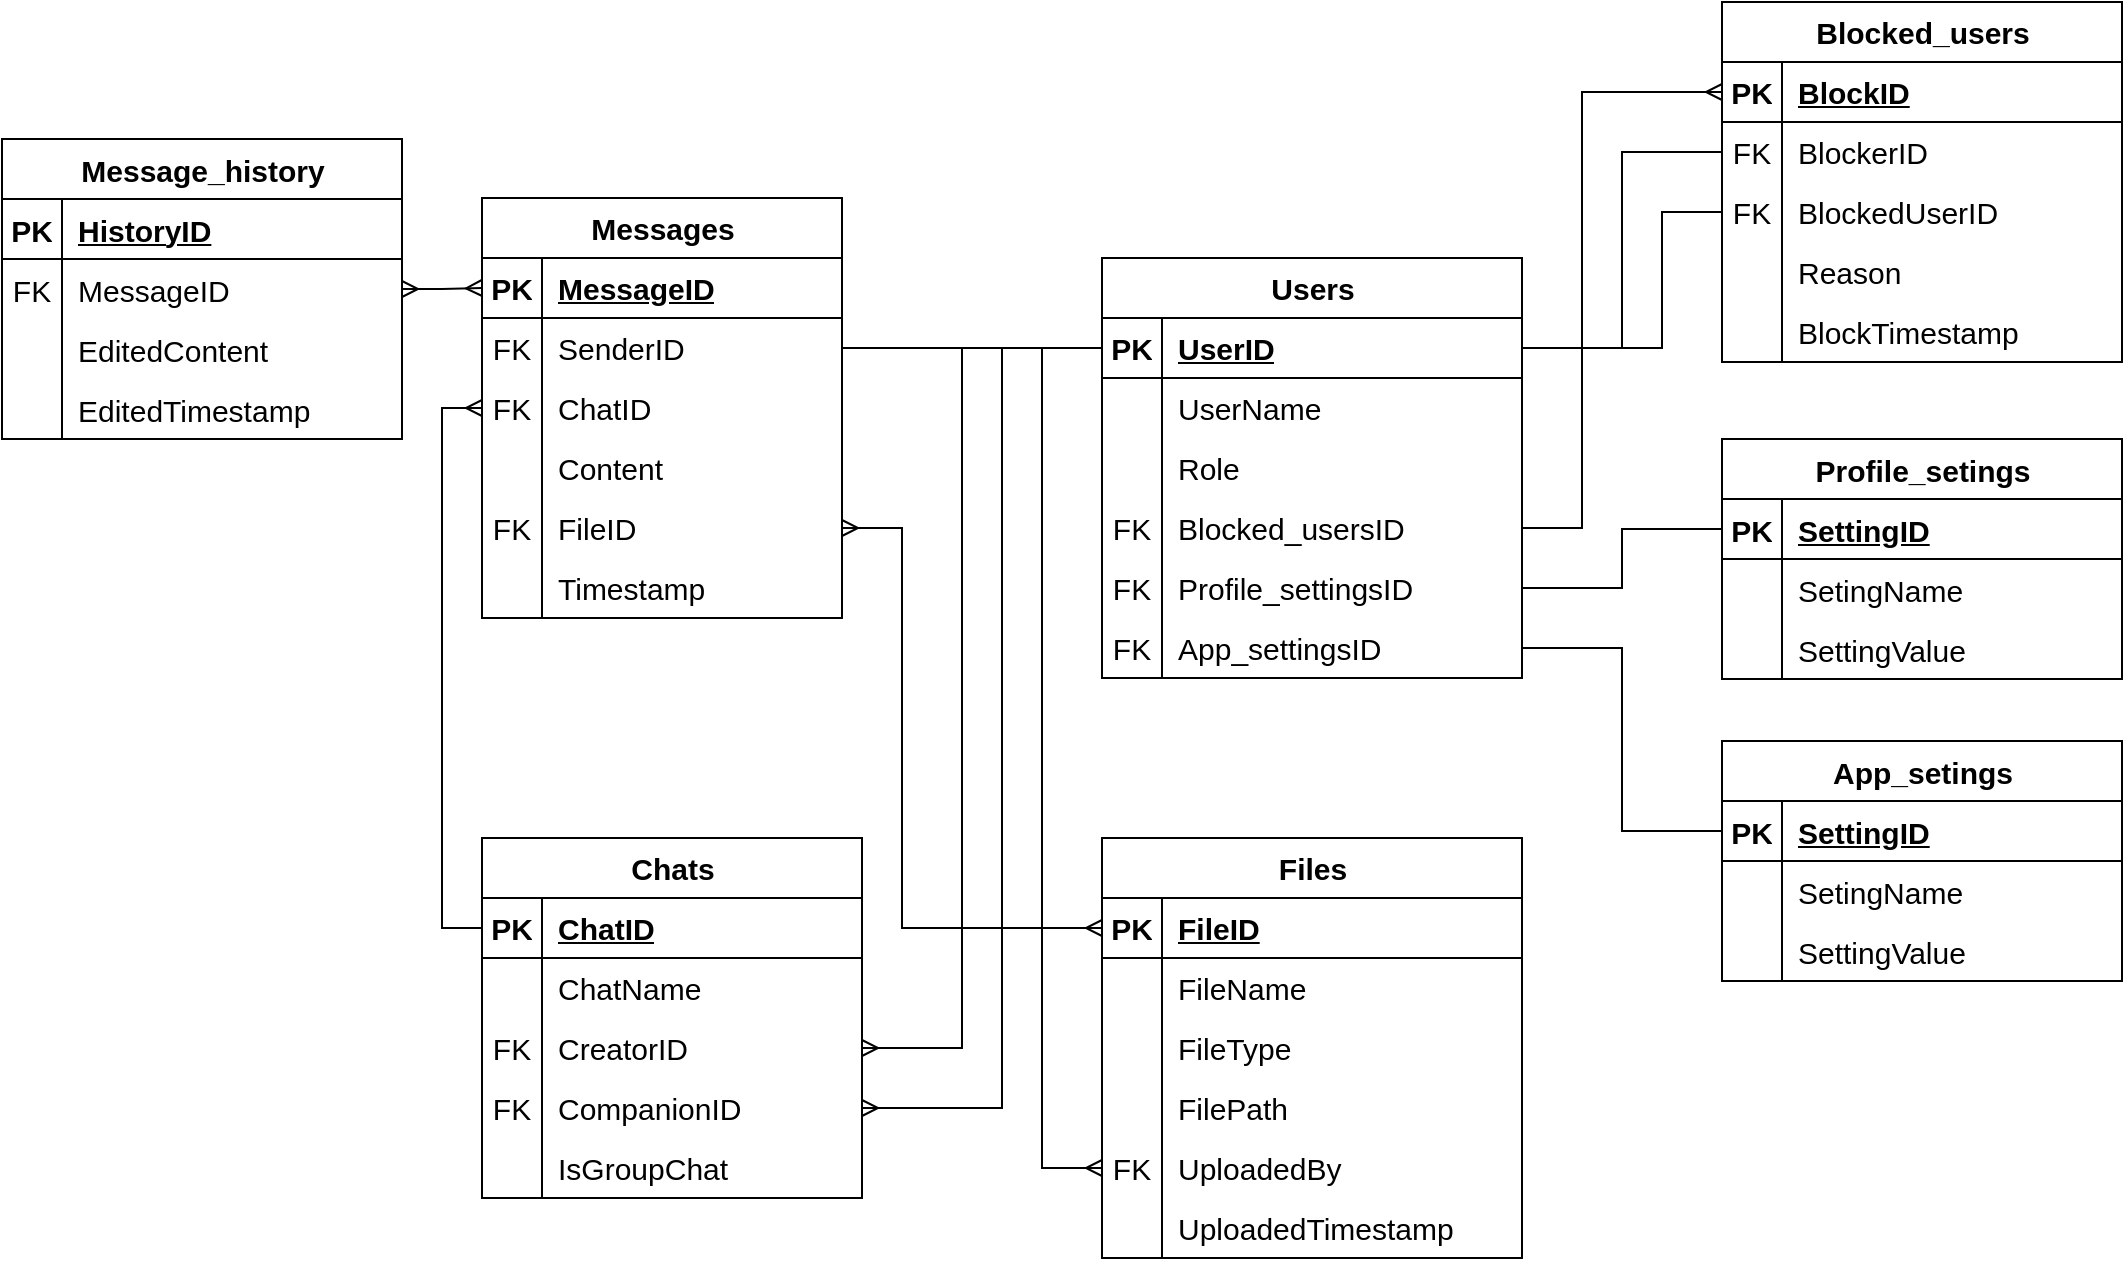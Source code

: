 <mxfile version="27.0.2">
  <diagram name="Страница — 1" id="0gtXbMAsNNq_AVAGxlWv">
    <mxGraphModel dx="599" dy="3187" grid="1" gridSize="10" guides="1" tooltips="1" connect="1" arrows="1" fold="1" page="1" pageScale="1" pageWidth="827" pageHeight="1169" math="0" shadow="0">
      <root>
        <mxCell id="0" />
        <mxCell id="1" parent="0" />
        <mxCell id="AI70Qq-kpLa3ARhUp2P1-2" value="Users" style="shape=table;startSize=30;container=1;collapsible=1;childLayout=tableLayout;fixedRows=1;rowLines=0;fontStyle=1;align=center;resizeLast=1;html=1;fontSize=15;" parent="1" vertex="1">
          <mxGeometry x="2170" y="-1530" width="210" height="210" as="geometry" />
        </mxCell>
        <mxCell id="AI70Qq-kpLa3ARhUp2P1-3" value="" style="shape=tableRow;horizontal=0;startSize=0;swimlaneHead=0;swimlaneBody=0;fillColor=none;collapsible=0;dropTarget=0;points=[[0,0.5],[1,0.5]];portConstraint=eastwest;top=0;left=0;right=0;bottom=1;fontSize=15;" parent="AI70Qq-kpLa3ARhUp2P1-2" vertex="1">
          <mxGeometry y="30" width="210" height="30" as="geometry" />
        </mxCell>
        <mxCell id="AI70Qq-kpLa3ARhUp2P1-4" value="PK" style="shape=partialRectangle;connectable=0;fillColor=none;top=0;left=0;bottom=0;right=0;fontStyle=1;overflow=hidden;whiteSpace=wrap;html=1;fontSize=15;" parent="AI70Qq-kpLa3ARhUp2P1-3" vertex="1">
          <mxGeometry width="30" height="30" as="geometry">
            <mxRectangle width="30" height="30" as="alternateBounds" />
          </mxGeometry>
        </mxCell>
        <mxCell id="AI70Qq-kpLa3ARhUp2P1-5" value="UserID" style="shape=partialRectangle;connectable=0;fillColor=none;top=0;left=0;bottom=0;right=0;align=left;spacingLeft=6;fontStyle=5;overflow=hidden;whiteSpace=wrap;html=1;fontSize=15;" parent="AI70Qq-kpLa3ARhUp2P1-3" vertex="1">
          <mxGeometry x="30" width="180" height="30" as="geometry">
            <mxRectangle width="180" height="30" as="alternateBounds" />
          </mxGeometry>
        </mxCell>
        <mxCell id="AI70Qq-kpLa3ARhUp2P1-6" value="" style="shape=tableRow;horizontal=0;startSize=0;swimlaneHead=0;swimlaneBody=0;fillColor=none;collapsible=0;dropTarget=0;points=[[0,0.5],[1,0.5]];portConstraint=eastwest;top=0;left=0;right=0;bottom=0;fontSize=15;" parent="AI70Qq-kpLa3ARhUp2P1-2" vertex="1">
          <mxGeometry y="60" width="210" height="30" as="geometry" />
        </mxCell>
        <mxCell id="AI70Qq-kpLa3ARhUp2P1-7" value="" style="shape=partialRectangle;connectable=0;fillColor=none;top=0;left=0;bottom=0;right=0;editable=1;overflow=hidden;whiteSpace=wrap;html=1;fontSize=15;" parent="AI70Qq-kpLa3ARhUp2P1-6" vertex="1">
          <mxGeometry width="30" height="30" as="geometry">
            <mxRectangle width="30" height="30" as="alternateBounds" />
          </mxGeometry>
        </mxCell>
        <mxCell id="AI70Qq-kpLa3ARhUp2P1-8" value="UserName" style="shape=partialRectangle;connectable=0;fillColor=none;top=0;left=0;bottom=0;right=0;align=left;spacingLeft=6;overflow=hidden;whiteSpace=wrap;html=1;fontSize=15;" parent="AI70Qq-kpLa3ARhUp2P1-6" vertex="1">
          <mxGeometry x="30" width="180" height="30" as="geometry">
            <mxRectangle width="180" height="30" as="alternateBounds" />
          </mxGeometry>
        </mxCell>
        <mxCell id="AI70Qq-kpLa3ARhUp2P1-9" value="" style="shape=tableRow;horizontal=0;startSize=0;swimlaneHead=0;swimlaneBody=0;fillColor=none;collapsible=0;dropTarget=0;points=[[0,0.5],[1,0.5]];portConstraint=eastwest;top=0;left=0;right=0;bottom=0;fontSize=15;" parent="AI70Qq-kpLa3ARhUp2P1-2" vertex="1">
          <mxGeometry y="90" width="210" height="30" as="geometry" />
        </mxCell>
        <mxCell id="AI70Qq-kpLa3ARhUp2P1-10" value="" style="shape=partialRectangle;connectable=0;fillColor=none;top=0;left=0;bottom=0;right=0;editable=1;overflow=hidden;whiteSpace=wrap;html=1;fontSize=15;" parent="AI70Qq-kpLa3ARhUp2P1-9" vertex="1">
          <mxGeometry width="30" height="30" as="geometry">
            <mxRectangle width="30" height="30" as="alternateBounds" />
          </mxGeometry>
        </mxCell>
        <mxCell id="AI70Qq-kpLa3ARhUp2P1-11" value="Role" style="shape=partialRectangle;connectable=0;fillColor=none;top=0;left=0;bottom=0;right=0;align=left;spacingLeft=6;overflow=hidden;whiteSpace=wrap;html=1;fontSize=15;" parent="AI70Qq-kpLa3ARhUp2P1-9" vertex="1">
          <mxGeometry x="30" width="180" height="30" as="geometry">
            <mxRectangle width="180" height="30" as="alternateBounds" />
          </mxGeometry>
        </mxCell>
        <mxCell id="AI70Qq-kpLa3ARhUp2P1-166" value="" style="shape=tableRow;horizontal=0;startSize=0;swimlaneHead=0;swimlaneBody=0;fillColor=none;collapsible=0;dropTarget=0;points=[[0,0.5],[1,0.5]];portConstraint=eastwest;top=0;left=0;right=0;bottom=0;fontSize=15;" parent="AI70Qq-kpLa3ARhUp2P1-2" vertex="1">
          <mxGeometry y="120" width="210" height="30" as="geometry" />
        </mxCell>
        <mxCell id="AI70Qq-kpLa3ARhUp2P1-167" value="FK" style="shape=partialRectangle;connectable=0;fillColor=none;top=0;left=0;bottom=0;right=0;editable=1;overflow=hidden;whiteSpace=wrap;html=1;fontSize=15;" parent="AI70Qq-kpLa3ARhUp2P1-166" vertex="1">
          <mxGeometry width="30" height="30" as="geometry">
            <mxRectangle width="30" height="30" as="alternateBounds" />
          </mxGeometry>
        </mxCell>
        <mxCell id="AI70Qq-kpLa3ARhUp2P1-168" value="Blocked_usersID" style="shape=partialRectangle;connectable=0;fillColor=none;top=0;left=0;bottom=0;right=0;align=left;spacingLeft=6;overflow=hidden;whiteSpace=wrap;html=1;fontSize=15;" parent="AI70Qq-kpLa3ARhUp2P1-166" vertex="1">
          <mxGeometry x="30" width="180" height="30" as="geometry">
            <mxRectangle width="180" height="30" as="alternateBounds" />
          </mxGeometry>
        </mxCell>
        <mxCell id="AI70Qq-kpLa3ARhUp2P1-146" value="" style="shape=tableRow;horizontal=0;startSize=0;swimlaneHead=0;swimlaneBody=0;fillColor=none;collapsible=0;dropTarget=0;points=[[0,0.5],[1,0.5]];portConstraint=eastwest;top=0;left=0;right=0;bottom=0;fontSize=15;" parent="AI70Qq-kpLa3ARhUp2P1-2" vertex="1">
          <mxGeometry y="150" width="210" height="30" as="geometry" />
        </mxCell>
        <mxCell id="AI70Qq-kpLa3ARhUp2P1-147" value="FK" style="shape=partialRectangle;connectable=0;fillColor=none;top=0;left=0;bottom=0;right=0;editable=1;overflow=hidden;whiteSpace=wrap;html=1;fontSize=15;" parent="AI70Qq-kpLa3ARhUp2P1-146" vertex="1">
          <mxGeometry width="30" height="30" as="geometry">
            <mxRectangle width="30" height="30" as="alternateBounds" />
          </mxGeometry>
        </mxCell>
        <mxCell id="AI70Qq-kpLa3ARhUp2P1-148" value="Profile_settingsID" style="shape=partialRectangle;connectable=0;fillColor=none;top=0;left=0;bottom=0;right=0;align=left;spacingLeft=6;overflow=hidden;whiteSpace=wrap;html=1;fontSize=15;" parent="AI70Qq-kpLa3ARhUp2P1-146" vertex="1">
          <mxGeometry x="30" width="180" height="30" as="geometry">
            <mxRectangle width="180" height="30" as="alternateBounds" />
          </mxGeometry>
        </mxCell>
        <mxCell id="AI70Qq-kpLa3ARhUp2P1-149" value="" style="shape=tableRow;horizontal=0;startSize=0;swimlaneHead=0;swimlaneBody=0;fillColor=none;collapsible=0;dropTarget=0;points=[[0,0.5],[1,0.5]];portConstraint=eastwest;top=0;left=0;right=0;bottom=0;fontSize=15;" parent="AI70Qq-kpLa3ARhUp2P1-2" vertex="1">
          <mxGeometry y="180" width="210" height="30" as="geometry" />
        </mxCell>
        <mxCell id="AI70Qq-kpLa3ARhUp2P1-150" value="FK" style="shape=partialRectangle;connectable=0;fillColor=none;top=0;left=0;bottom=0;right=0;editable=1;overflow=hidden;whiteSpace=wrap;html=1;fontSize=15;" parent="AI70Qq-kpLa3ARhUp2P1-149" vertex="1">
          <mxGeometry width="30" height="30" as="geometry">
            <mxRectangle width="30" height="30" as="alternateBounds" />
          </mxGeometry>
        </mxCell>
        <mxCell id="AI70Qq-kpLa3ARhUp2P1-151" value="App_settingsID" style="shape=partialRectangle;connectable=0;fillColor=none;top=0;left=0;bottom=0;right=0;align=left;spacingLeft=6;overflow=hidden;whiteSpace=wrap;html=1;fontSize=15;" parent="AI70Qq-kpLa3ARhUp2P1-149" vertex="1">
          <mxGeometry x="30" width="180" height="30" as="geometry">
            <mxRectangle width="180" height="30" as="alternateBounds" />
          </mxGeometry>
        </mxCell>
        <mxCell id="AI70Qq-kpLa3ARhUp2P1-18" value="Chats" style="shape=table;startSize=30;container=1;collapsible=1;childLayout=tableLayout;fixedRows=1;rowLines=0;fontStyle=1;align=center;resizeLast=1;html=1;fontSize=15;" parent="1" vertex="1">
          <mxGeometry x="1860" y="-1240" width="190" height="180" as="geometry" />
        </mxCell>
        <mxCell id="AI70Qq-kpLa3ARhUp2P1-19" value="" style="shape=tableRow;horizontal=0;startSize=0;swimlaneHead=0;swimlaneBody=0;fillColor=none;collapsible=0;dropTarget=0;points=[[0,0.5],[1,0.5]];portConstraint=eastwest;top=0;left=0;right=0;bottom=1;fontSize=15;" parent="AI70Qq-kpLa3ARhUp2P1-18" vertex="1">
          <mxGeometry y="30" width="190" height="30" as="geometry" />
        </mxCell>
        <mxCell id="AI70Qq-kpLa3ARhUp2P1-20" value="PK" style="shape=partialRectangle;connectable=0;fillColor=none;top=0;left=0;bottom=0;right=0;fontStyle=1;overflow=hidden;whiteSpace=wrap;html=1;fontSize=15;" parent="AI70Qq-kpLa3ARhUp2P1-19" vertex="1">
          <mxGeometry width="30" height="30" as="geometry">
            <mxRectangle width="30" height="30" as="alternateBounds" />
          </mxGeometry>
        </mxCell>
        <mxCell id="AI70Qq-kpLa3ARhUp2P1-21" value="ChatID" style="shape=partialRectangle;connectable=0;fillColor=none;top=0;left=0;bottom=0;right=0;align=left;spacingLeft=6;fontStyle=5;overflow=hidden;whiteSpace=wrap;html=1;fontSize=15;" parent="AI70Qq-kpLa3ARhUp2P1-19" vertex="1">
          <mxGeometry x="30" width="160" height="30" as="geometry">
            <mxRectangle width="160" height="30" as="alternateBounds" />
          </mxGeometry>
        </mxCell>
        <mxCell id="AI70Qq-kpLa3ARhUp2P1-22" value="" style="shape=tableRow;horizontal=0;startSize=0;swimlaneHead=0;swimlaneBody=0;fillColor=none;collapsible=0;dropTarget=0;points=[[0,0.5],[1,0.5]];portConstraint=eastwest;top=0;left=0;right=0;bottom=0;fontSize=15;" parent="AI70Qq-kpLa3ARhUp2P1-18" vertex="1">
          <mxGeometry y="60" width="190" height="30" as="geometry" />
        </mxCell>
        <mxCell id="AI70Qq-kpLa3ARhUp2P1-23" value="" style="shape=partialRectangle;connectable=0;fillColor=none;top=0;left=0;bottom=0;right=0;editable=1;overflow=hidden;whiteSpace=wrap;html=1;fontSize=15;" parent="AI70Qq-kpLa3ARhUp2P1-22" vertex="1">
          <mxGeometry width="30" height="30" as="geometry">
            <mxRectangle width="30" height="30" as="alternateBounds" />
          </mxGeometry>
        </mxCell>
        <mxCell id="AI70Qq-kpLa3ARhUp2P1-24" value="ChatName" style="shape=partialRectangle;connectable=0;fillColor=none;top=0;left=0;bottom=0;right=0;align=left;spacingLeft=6;overflow=hidden;whiteSpace=wrap;html=1;fontSize=15;" parent="AI70Qq-kpLa3ARhUp2P1-22" vertex="1">
          <mxGeometry x="30" width="160" height="30" as="geometry">
            <mxRectangle width="160" height="30" as="alternateBounds" />
          </mxGeometry>
        </mxCell>
        <mxCell id="AI70Qq-kpLa3ARhUp2P1-25" value="" style="shape=tableRow;horizontal=0;startSize=0;swimlaneHead=0;swimlaneBody=0;fillColor=none;collapsible=0;dropTarget=0;points=[[0,0.5],[1,0.5]];portConstraint=eastwest;top=0;left=0;right=0;bottom=0;fontSize=15;" parent="AI70Qq-kpLa3ARhUp2P1-18" vertex="1">
          <mxGeometry y="90" width="190" height="30" as="geometry" />
        </mxCell>
        <mxCell id="AI70Qq-kpLa3ARhUp2P1-26" value="FK" style="shape=partialRectangle;connectable=0;fillColor=none;top=0;left=0;bottom=0;right=0;editable=1;overflow=hidden;whiteSpace=wrap;html=1;fontSize=15;" parent="AI70Qq-kpLa3ARhUp2P1-25" vertex="1">
          <mxGeometry width="30" height="30" as="geometry">
            <mxRectangle width="30" height="30" as="alternateBounds" />
          </mxGeometry>
        </mxCell>
        <mxCell id="AI70Qq-kpLa3ARhUp2P1-27" value="CreatorID" style="shape=partialRectangle;connectable=0;fillColor=none;top=0;left=0;bottom=0;right=0;align=left;spacingLeft=6;overflow=hidden;whiteSpace=wrap;html=1;fontSize=15;" parent="AI70Qq-kpLa3ARhUp2P1-25" vertex="1">
          <mxGeometry x="30" width="160" height="30" as="geometry">
            <mxRectangle width="160" height="30" as="alternateBounds" />
          </mxGeometry>
        </mxCell>
        <mxCell id="AI70Qq-kpLa3ARhUp2P1-28" value="" style="shape=tableRow;horizontal=0;startSize=0;swimlaneHead=0;swimlaneBody=0;fillColor=none;collapsible=0;dropTarget=0;points=[[0,0.5],[1,0.5]];portConstraint=eastwest;top=0;left=0;right=0;bottom=0;fontSize=15;" parent="AI70Qq-kpLa3ARhUp2P1-18" vertex="1">
          <mxGeometry y="120" width="190" height="30" as="geometry" />
        </mxCell>
        <mxCell id="AI70Qq-kpLa3ARhUp2P1-29" value="FK" style="shape=partialRectangle;connectable=0;fillColor=none;top=0;left=0;bottom=0;right=0;editable=1;overflow=hidden;whiteSpace=wrap;html=1;fontSize=15;" parent="AI70Qq-kpLa3ARhUp2P1-28" vertex="1">
          <mxGeometry width="30" height="30" as="geometry">
            <mxRectangle width="30" height="30" as="alternateBounds" />
          </mxGeometry>
        </mxCell>
        <mxCell id="AI70Qq-kpLa3ARhUp2P1-30" value="CompanionID" style="shape=partialRectangle;connectable=0;fillColor=none;top=0;left=0;bottom=0;right=0;align=left;spacingLeft=6;overflow=hidden;whiteSpace=wrap;html=1;fontSize=15;" parent="AI70Qq-kpLa3ARhUp2P1-28" vertex="1">
          <mxGeometry x="30" width="160" height="30" as="geometry">
            <mxRectangle width="160" height="30" as="alternateBounds" />
          </mxGeometry>
        </mxCell>
        <mxCell id="AI70Qq-kpLa3ARhUp2P1-31" value="" style="shape=tableRow;horizontal=0;startSize=0;swimlaneHead=0;swimlaneBody=0;fillColor=none;collapsible=0;dropTarget=0;points=[[0,0.5],[1,0.5]];portConstraint=eastwest;top=0;left=0;right=0;bottom=0;fontSize=15;" parent="AI70Qq-kpLa3ARhUp2P1-18" vertex="1">
          <mxGeometry y="150" width="190" height="30" as="geometry" />
        </mxCell>
        <mxCell id="AI70Qq-kpLa3ARhUp2P1-32" value="" style="shape=partialRectangle;connectable=0;fillColor=none;top=0;left=0;bottom=0;right=0;editable=1;overflow=hidden;whiteSpace=wrap;html=1;fontSize=15;" parent="AI70Qq-kpLa3ARhUp2P1-31" vertex="1">
          <mxGeometry width="30" height="30" as="geometry">
            <mxRectangle width="30" height="30" as="alternateBounds" />
          </mxGeometry>
        </mxCell>
        <mxCell id="AI70Qq-kpLa3ARhUp2P1-33" value="IsGroupChat" style="shape=partialRectangle;connectable=0;fillColor=none;top=0;left=0;bottom=0;right=0;align=left;spacingLeft=6;overflow=hidden;whiteSpace=wrap;html=1;fontSize=15;" parent="AI70Qq-kpLa3ARhUp2P1-31" vertex="1">
          <mxGeometry x="30" width="160" height="30" as="geometry">
            <mxRectangle width="160" height="30" as="alternateBounds" />
          </mxGeometry>
        </mxCell>
        <mxCell id="AI70Qq-kpLa3ARhUp2P1-34" value="Files" style="shape=table;startSize=30;container=1;collapsible=1;childLayout=tableLayout;fixedRows=1;rowLines=0;fontStyle=1;align=center;resizeLast=1;html=1;fontSize=15;" parent="1" vertex="1">
          <mxGeometry x="2170" y="-1240" width="210" height="210" as="geometry" />
        </mxCell>
        <mxCell id="AI70Qq-kpLa3ARhUp2P1-35" value="" style="shape=tableRow;horizontal=0;startSize=0;swimlaneHead=0;swimlaneBody=0;fillColor=none;collapsible=0;dropTarget=0;points=[[0,0.5],[1,0.5]];portConstraint=eastwest;top=0;left=0;right=0;bottom=1;fontSize=15;" parent="AI70Qq-kpLa3ARhUp2P1-34" vertex="1">
          <mxGeometry y="30" width="210" height="30" as="geometry" />
        </mxCell>
        <mxCell id="AI70Qq-kpLa3ARhUp2P1-36" value="PK" style="shape=partialRectangle;connectable=0;fillColor=none;top=0;left=0;bottom=0;right=0;fontStyle=1;overflow=hidden;whiteSpace=wrap;html=1;fontSize=15;" parent="AI70Qq-kpLa3ARhUp2P1-35" vertex="1">
          <mxGeometry width="30" height="30" as="geometry">
            <mxRectangle width="30" height="30" as="alternateBounds" />
          </mxGeometry>
        </mxCell>
        <mxCell id="AI70Qq-kpLa3ARhUp2P1-37" value="FileID" style="shape=partialRectangle;connectable=0;fillColor=none;top=0;left=0;bottom=0;right=0;align=left;spacingLeft=6;fontStyle=5;overflow=hidden;whiteSpace=wrap;html=1;fontSize=15;" parent="AI70Qq-kpLa3ARhUp2P1-35" vertex="1">
          <mxGeometry x="30" width="180" height="30" as="geometry">
            <mxRectangle width="180" height="30" as="alternateBounds" />
          </mxGeometry>
        </mxCell>
        <mxCell id="AI70Qq-kpLa3ARhUp2P1-38" value="" style="shape=tableRow;horizontal=0;startSize=0;swimlaneHead=0;swimlaneBody=0;fillColor=none;collapsible=0;dropTarget=0;points=[[0,0.5],[1,0.5]];portConstraint=eastwest;top=0;left=0;right=0;bottom=0;fontSize=15;" parent="AI70Qq-kpLa3ARhUp2P1-34" vertex="1">
          <mxGeometry y="60" width="210" height="30" as="geometry" />
        </mxCell>
        <mxCell id="AI70Qq-kpLa3ARhUp2P1-39" value="" style="shape=partialRectangle;connectable=0;fillColor=none;top=0;left=0;bottom=0;right=0;editable=1;overflow=hidden;whiteSpace=wrap;html=1;fontSize=15;" parent="AI70Qq-kpLa3ARhUp2P1-38" vertex="1">
          <mxGeometry width="30" height="30" as="geometry">
            <mxRectangle width="30" height="30" as="alternateBounds" />
          </mxGeometry>
        </mxCell>
        <mxCell id="AI70Qq-kpLa3ARhUp2P1-40" value="FileName" style="shape=partialRectangle;connectable=0;fillColor=none;top=0;left=0;bottom=0;right=0;align=left;spacingLeft=6;overflow=hidden;whiteSpace=wrap;html=1;fontSize=15;" parent="AI70Qq-kpLa3ARhUp2P1-38" vertex="1">
          <mxGeometry x="30" width="180" height="30" as="geometry">
            <mxRectangle width="180" height="30" as="alternateBounds" />
          </mxGeometry>
        </mxCell>
        <mxCell id="AI70Qq-kpLa3ARhUp2P1-41" value="" style="shape=tableRow;horizontal=0;startSize=0;swimlaneHead=0;swimlaneBody=0;fillColor=none;collapsible=0;dropTarget=0;points=[[0,0.5],[1,0.5]];portConstraint=eastwest;top=0;left=0;right=0;bottom=0;fontSize=15;" parent="AI70Qq-kpLa3ARhUp2P1-34" vertex="1">
          <mxGeometry y="90" width="210" height="30" as="geometry" />
        </mxCell>
        <mxCell id="AI70Qq-kpLa3ARhUp2P1-42" value="" style="shape=partialRectangle;connectable=0;fillColor=none;top=0;left=0;bottom=0;right=0;editable=1;overflow=hidden;whiteSpace=wrap;html=1;fontSize=15;" parent="AI70Qq-kpLa3ARhUp2P1-41" vertex="1">
          <mxGeometry width="30" height="30" as="geometry">
            <mxRectangle width="30" height="30" as="alternateBounds" />
          </mxGeometry>
        </mxCell>
        <mxCell id="AI70Qq-kpLa3ARhUp2P1-43" value="FileType" style="shape=partialRectangle;connectable=0;fillColor=none;top=0;left=0;bottom=0;right=0;align=left;spacingLeft=6;overflow=hidden;whiteSpace=wrap;html=1;fontSize=15;" parent="AI70Qq-kpLa3ARhUp2P1-41" vertex="1">
          <mxGeometry x="30" width="180" height="30" as="geometry">
            <mxRectangle width="180" height="30" as="alternateBounds" />
          </mxGeometry>
        </mxCell>
        <mxCell id="AI70Qq-kpLa3ARhUp2P1-44" value="" style="shape=tableRow;horizontal=0;startSize=0;swimlaneHead=0;swimlaneBody=0;fillColor=none;collapsible=0;dropTarget=0;points=[[0,0.5],[1,0.5]];portConstraint=eastwest;top=0;left=0;right=0;bottom=0;fontSize=15;" parent="AI70Qq-kpLa3ARhUp2P1-34" vertex="1">
          <mxGeometry y="120" width="210" height="30" as="geometry" />
        </mxCell>
        <mxCell id="AI70Qq-kpLa3ARhUp2P1-45" value="" style="shape=partialRectangle;connectable=0;fillColor=none;top=0;left=0;bottom=0;right=0;editable=1;overflow=hidden;whiteSpace=wrap;html=1;fontSize=15;" parent="AI70Qq-kpLa3ARhUp2P1-44" vertex="1">
          <mxGeometry width="30" height="30" as="geometry">
            <mxRectangle width="30" height="30" as="alternateBounds" />
          </mxGeometry>
        </mxCell>
        <mxCell id="AI70Qq-kpLa3ARhUp2P1-46" value="FilePath" style="shape=partialRectangle;connectable=0;fillColor=none;top=0;left=0;bottom=0;right=0;align=left;spacingLeft=6;overflow=hidden;whiteSpace=wrap;html=1;fontSize=15;" parent="AI70Qq-kpLa3ARhUp2P1-44" vertex="1">
          <mxGeometry x="30" width="180" height="30" as="geometry">
            <mxRectangle width="180" height="30" as="alternateBounds" />
          </mxGeometry>
        </mxCell>
        <mxCell id="AI70Qq-kpLa3ARhUp2P1-47" value="" style="shape=tableRow;horizontal=0;startSize=0;swimlaneHead=0;swimlaneBody=0;fillColor=none;collapsible=0;dropTarget=0;points=[[0,0.5],[1,0.5]];portConstraint=eastwest;top=0;left=0;right=0;bottom=0;fontSize=15;" parent="AI70Qq-kpLa3ARhUp2P1-34" vertex="1">
          <mxGeometry y="150" width="210" height="30" as="geometry" />
        </mxCell>
        <mxCell id="AI70Qq-kpLa3ARhUp2P1-48" value="FK" style="shape=partialRectangle;connectable=0;fillColor=none;top=0;left=0;bottom=0;right=0;editable=1;overflow=hidden;whiteSpace=wrap;html=1;fontSize=15;" parent="AI70Qq-kpLa3ARhUp2P1-47" vertex="1">
          <mxGeometry width="30" height="30" as="geometry">
            <mxRectangle width="30" height="30" as="alternateBounds" />
          </mxGeometry>
        </mxCell>
        <mxCell id="AI70Qq-kpLa3ARhUp2P1-49" value="UploadedBy" style="shape=partialRectangle;connectable=0;fillColor=none;top=0;left=0;bottom=0;right=0;align=left;spacingLeft=6;overflow=hidden;whiteSpace=wrap;html=1;fontSize=15;" parent="AI70Qq-kpLa3ARhUp2P1-47" vertex="1">
          <mxGeometry x="30" width="180" height="30" as="geometry">
            <mxRectangle width="180" height="30" as="alternateBounds" />
          </mxGeometry>
        </mxCell>
        <mxCell id="AI70Qq-kpLa3ARhUp2P1-50" value="" style="shape=tableRow;horizontal=0;startSize=0;swimlaneHead=0;swimlaneBody=0;fillColor=none;collapsible=0;dropTarget=0;points=[[0,0.5],[1,0.5]];portConstraint=eastwest;top=0;left=0;right=0;bottom=0;fontSize=15;" parent="AI70Qq-kpLa3ARhUp2P1-34" vertex="1">
          <mxGeometry y="180" width="210" height="30" as="geometry" />
        </mxCell>
        <mxCell id="AI70Qq-kpLa3ARhUp2P1-51" value="" style="shape=partialRectangle;connectable=0;fillColor=none;top=0;left=0;bottom=0;right=0;editable=1;overflow=hidden;whiteSpace=wrap;html=1;fontSize=15;" parent="AI70Qq-kpLa3ARhUp2P1-50" vertex="1">
          <mxGeometry width="30" height="30" as="geometry">
            <mxRectangle width="30" height="30" as="alternateBounds" />
          </mxGeometry>
        </mxCell>
        <mxCell id="AI70Qq-kpLa3ARhUp2P1-52" value="UploadedTimestamp" style="shape=partialRectangle;connectable=0;fillColor=none;top=0;left=0;bottom=0;right=0;align=left;spacingLeft=6;overflow=hidden;whiteSpace=wrap;html=1;fontSize=15;" parent="AI70Qq-kpLa3ARhUp2P1-50" vertex="1">
          <mxGeometry x="30" width="180" height="30" as="geometry">
            <mxRectangle width="180" height="30" as="alternateBounds" />
          </mxGeometry>
        </mxCell>
        <mxCell id="AI70Qq-kpLa3ARhUp2P1-53" value="Messages" style="shape=table;startSize=30;container=1;collapsible=1;childLayout=tableLayout;fixedRows=1;rowLines=0;fontStyle=1;align=center;resizeLast=1;html=1;fontSize=15;" parent="1" vertex="1">
          <mxGeometry x="1860" y="-1560" width="180" height="210" as="geometry" />
        </mxCell>
        <mxCell id="AI70Qq-kpLa3ARhUp2P1-54" value="" style="shape=tableRow;horizontal=0;startSize=0;swimlaneHead=0;swimlaneBody=0;fillColor=none;collapsible=0;dropTarget=0;points=[[0,0.5],[1,0.5]];portConstraint=eastwest;top=0;left=0;right=0;bottom=1;fontSize=15;" parent="AI70Qq-kpLa3ARhUp2P1-53" vertex="1">
          <mxGeometry y="30" width="180" height="30" as="geometry" />
        </mxCell>
        <mxCell id="AI70Qq-kpLa3ARhUp2P1-55" value="PK" style="shape=partialRectangle;connectable=0;fillColor=none;top=0;left=0;bottom=0;right=0;fontStyle=1;overflow=hidden;whiteSpace=wrap;html=1;fontSize=15;" parent="AI70Qq-kpLa3ARhUp2P1-54" vertex="1">
          <mxGeometry width="30" height="30" as="geometry">
            <mxRectangle width="30" height="30" as="alternateBounds" />
          </mxGeometry>
        </mxCell>
        <mxCell id="AI70Qq-kpLa3ARhUp2P1-56" value="MessageID" style="shape=partialRectangle;connectable=0;fillColor=none;top=0;left=0;bottom=0;right=0;align=left;spacingLeft=6;fontStyle=5;overflow=hidden;whiteSpace=wrap;html=1;fontSize=15;" parent="AI70Qq-kpLa3ARhUp2P1-54" vertex="1">
          <mxGeometry x="30" width="150" height="30" as="geometry">
            <mxRectangle width="150" height="30" as="alternateBounds" />
          </mxGeometry>
        </mxCell>
        <mxCell id="AI70Qq-kpLa3ARhUp2P1-57" value="" style="shape=tableRow;horizontal=0;startSize=0;swimlaneHead=0;swimlaneBody=0;fillColor=none;collapsible=0;dropTarget=0;points=[[0,0.5],[1,0.5]];portConstraint=eastwest;top=0;left=0;right=0;bottom=0;fontSize=15;" parent="AI70Qq-kpLa3ARhUp2P1-53" vertex="1">
          <mxGeometry y="60" width="180" height="30" as="geometry" />
        </mxCell>
        <mxCell id="AI70Qq-kpLa3ARhUp2P1-58" value="FK" style="shape=partialRectangle;connectable=0;fillColor=none;top=0;left=0;bottom=0;right=0;editable=1;overflow=hidden;whiteSpace=wrap;html=1;fontSize=15;" parent="AI70Qq-kpLa3ARhUp2P1-57" vertex="1">
          <mxGeometry width="30" height="30" as="geometry">
            <mxRectangle width="30" height="30" as="alternateBounds" />
          </mxGeometry>
        </mxCell>
        <mxCell id="AI70Qq-kpLa3ARhUp2P1-59" value="SenderID" style="shape=partialRectangle;connectable=0;fillColor=none;top=0;left=0;bottom=0;right=0;align=left;spacingLeft=6;overflow=hidden;whiteSpace=wrap;html=1;fontSize=15;" parent="AI70Qq-kpLa3ARhUp2P1-57" vertex="1">
          <mxGeometry x="30" width="150" height="30" as="geometry">
            <mxRectangle width="150" height="30" as="alternateBounds" />
          </mxGeometry>
        </mxCell>
        <mxCell id="AI70Qq-kpLa3ARhUp2P1-60" value="" style="shape=tableRow;horizontal=0;startSize=0;swimlaneHead=0;swimlaneBody=0;fillColor=none;collapsible=0;dropTarget=0;points=[[0,0.5],[1,0.5]];portConstraint=eastwest;top=0;left=0;right=0;bottom=0;fontSize=15;" parent="AI70Qq-kpLa3ARhUp2P1-53" vertex="1">
          <mxGeometry y="90" width="180" height="30" as="geometry" />
        </mxCell>
        <mxCell id="AI70Qq-kpLa3ARhUp2P1-61" value="FK" style="shape=partialRectangle;connectable=0;fillColor=none;top=0;left=0;bottom=0;right=0;editable=1;overflow=hidden;whiteSpace=wrap;html=1;fontSize=15;" parent="AI70Qq-kpLa3ARhUp2P1-60" vertex="1">
          <mxGeometry width="30" height="30" as="geometry">
            <mxRectangle width="30" height="30" as="alternateBounds" />
          </mxGeometry>
        </mxCell>
        <mxCell id="AI70Qq-kpLa3ARhUp2P1-62" value="ChatID" style="shape=partialRectangle;connectable=0;fillColor=none;top=0;left=0;bottom=0;right=0;align=left;spacingLeft=6;overflow=hidden;whiteSpace=wrap;html=1;fontSize=15;" parent="AI70Qq-kpLa3ARhUp2P1-60" vertex="1">
          <mxGeometry x="30" width="150" height="30" as="geometry">
            <mxRectangle width="150" height="30" as="alternateBounds" />
          </mxGeometry>
        </mxCell>
        <mxCell id="AI70Qq-kpLa3ARhUp2P1-63" value="" style="shape=tableRow;horizontal=0;startSize=0;swimlaneHead=0;swimlaneBody=0;fillColor=none;collapsible=0;dropTarget=0;points=[[0,0.5],[1,0.5]];portConstraint=eastwest;top=0;left=0;right=0;bottom=0;fontSize=15;" parent="AI70Qq-kpLa3ARhUp2P1-53" vertex="1">
          <mxGeometry y="120" width="180" height="30" as="geometry" />
        </mxCell>
        <mxCell id="AI70Qq-kpLa3ARhUp2P1-64" value="" style="shape=partialRectangle;connectable=0;fillColor=none;top=0;left=0;bottom=0;right=0;editable=1;overflow=hidden;whiteSpace=wrap;html=1;fontSize=15;" parent="AI70Qq-kpLa3ARhUp2P1-63" vertex="1">
          <mxGeometry width="30" height="30" as="geometry">
            <mxRectangle width="30" height="30" as="alternateBounds" />
          </mxGeometry>
        </mxCell>
        <mxCell id="AI70Qq-kpLa3ARhUp2P1-65" value="Content" style="shape=partialRectangle;connectable=0;fillColor=none;top=0;left=0;bottom=0;right=0;align=left;spacingLeft=6;overflow=hidden;whiteSpace=wrap;html=1;fontSize=15;" parent="AI70Qq-kpLa3ARhUp2P1-63" vertex="1">
          <mxGeometry x="30" width="150" height="30" as="geometry">
            <mxRectangle width="150" height="30" as="alternateBounds" />
          </mxGeometry>
        </mxCell>
        <mxCell id="AI70Qq-kpLa3ARhUp2P1-66" value="" style="shape=tableRow;horizontal=0;startSize=0;swimlaneHead=0;swimlaneBody=0;fillColor=none;collapsible=0;dropTarget=0;points=[[0,0.5],[1,0.5]];portConstraint=eastwest;top=0;left=0;right=0;bottom=0;fontSize=15;" parent="AI70Qq-kpLa3ARhUp2P1-53" vertex="1">
          <mxGeometry y="150" width="180" height="30" as="geometry" />
        </mxCell>
        <mxCell id="AI70Qq-kpLa3ARhUp2P1-67" value="FK" style="shape=partialRectangle;connectable=0;fillColor=none;top=0;left=0;bottom=0;right=0;editable=1;overflow=hidden;whiteSpace=wrap;html=1;fontSize=15;" parent="AI70Qq-kpLa3ARhUp2P1-66" vertex="1">
          <mxGeometry width="30" height="30" as="geometry">
            <mxRectangle width="30" height="30" as="alternateBounds" />
          </mxGeometry>
        </mxCell>
        <mxCell id="AI70Qq-kpLa3ARhUp2P1-68" value="FileID" style="shape=partialRectangle;connectable=0;fillColor=none;top=0;left=0;bottom=0;right=0;align=left;spacingLeft=6;overflow=hidden;whiteSpace=wrap;html=1;fontSize=15;" parent="AI70Qq-kpLa3ARhUp2P1-66" vertex="1">
          <mxGeometry x="30" width="150" height="30" as="geometry">
            <mxRectangle width="150" height="30" as="alternateBounds" />
          </mxGeometry>
        </mxCell>
        <mxCell id="AI70Qq-kpLa3ARhUp2P1-69" value="" style="shape=tableRow;horizontal=0;startSize=0;swimlaneHead=0;swimlaneBody=0;fillColor=none;collapsible=0;dropTarget=0;points=[[0,0.5],[1,0.5]];portConstraint=eastwest;top=0;left=0;right=0;bottom=0;fontSize=15;" parent="AI70Qq-kpLa3ARhUp2P1-53" vertex="1">
          <mxGeometry y="180" width="180" height="30" as="geometry" />
        </mxCell>
        <mxCell id="AI70Qq-kpLa3ARhUp2P1-70" value="" style="shape=partialRectangle;connectable=0;fillColor=none;top=0;left=0;bottom=0;right=0;editable=1;overflow=hidden;whiteSpace=wrap;html=1;fontSize=15;" parent="AI70Qq-kpLa3ARhUp2P1-69" vertex="1">
          <mxGeometry width="30" height="30" as="geometry">
            <mxRectangle width="30" height="30" as="alternateBounds" />
          </mxGeometry>
        </mxCell>
        <mxCell id="AI70Qq-kpLa3ARhUp2P1-71" value="Timestamp" style="shape=partialRectangle;connectable=0;fillColor=none;top=0;left=0;bottom=0;right=0;align=left;spacingLeft=6;overflow=hidden;whiteSpace=wrap;html=1;fontSize=15;" parent="AI70Qq-kpLa3ARhUp2P1-69" vertex="1">
          <mxGeometry x="30" width="150" height="30" as="geometry">
            <mxRectangle width="150" height="30" as="alternateBounds" />
          </mxGeometry>
        </mxCell>
        <mxCell id="AI70Qq-kpLa3ARhUp2P1-72" value="Message_history" style="shape=table;startSize=30;container=1;collapsible=1;childLayout=tableLayout;fixedRows=1;rowLines=0;fontStyle=1;align=center;resizeLast=1;html=1;fontSize=15;" parent="1" vertex="1">
          <mxGeometry x="1620" y="-1589.5" width="200" height="150" as="geometry" />
        </mxCell>
        <mxCell id="AI70Qq-kpLa3ARhUp2P1-73" value="" style="shape=tableRow;horizontal=0;startSize=0;swimlaneHead=0;swimlaneBody=0;fillColor=none;collapsible=0;dropTarget=0;points=[[0,0.5],[1,0.5]];portConstraint=eastwest;top=0;left=0;right=0;bottom=1;fontSize=15;" parent="AI70Qq-kpLa3ARhUp2P1-72" vertex="1">
          <mxGeometry y="30" width="200" height="30" as="geometry" />
        </mxCell>
        <mxCell id="AI70Qq-kpLa3ARhUp2P1-74" value="PK" style="shape=partialRectangle;connectable=0;fillColor=none;top=0;left=0;bottom=0;right=0;fontStyle=1;overflow=hidden;whiteSpace=wrap;html=1;fontSize=15;" parent="AI70Qq-kpLa3ARhUp2P1-73" vertex="1">
          <mxGeometry width="30" height="30" as="geometry">
            <mxRectangle width="30" height="30" as="alternateBounds" />
          </mxGeometry>
        </mxCell>
        <mxCell id="AI70Qq-kpLa3ARhUp2P1-75" value="HistoryID" style="shape=partialRectangle;connectable=0;fillColor=none;top=0;left=0;bottom=0;right=0;align=left;spacingLeft=6;fontStyle=5;overflow=hidden;whiteSpace=wrap;html=1;fontSize=15;" parent="AI70Qq-kpLa3ARhUp2P1-73" vertex="1">
          <mxGeometry x="30" width="170" height="30" as="geometry">
            <mxRectangle width="170" height="30" as="alternateBounds" />
          </mxGeometry>
        </mxCell>
        <mxCell id="AI70Qq-kpLa3ARhUp2P1-76" value="" style="shape=tableRow;horizontal=0;startSize=0;swimlaneHead=0;swimlaneBody=0;fillColor=none;collapsible=0;dropTarget=0;points=[[0,0.5],[1,0.5]];portConstraint=eastwest;top=0;left=0;right=0;bottom=0;fontSize=15;" parent="AI70Qq-kpLa3ARhUp2P1-72" vertex="1">
          <mxGeometry y="60" width="200" height="30" as="geometry" />
        </mxCell>
        <mxCell id="AI70Qq-kpLa3ARhUp2P1-77" value="FK" style="shape=partialRectangle;connectable=0;fillColor=none;top=0;left=0;bottom=0;right=0;editable=1;overflow=hidden;whiteSpace=wrap;html=1;fontSize=15;" parent="AI70Qq-kpLa3ARhUp2P1-76" vertex="1">
          <mxGeometry width="30" height="30" as="geometry">
            <mxRectangle width="30" height="30" as="alternateBounds" />
          </mxGeometry>
        </mxCell>
        <mxCell id="AI70Qq-kpLa3ARhUp2P1-78" value="MessageID" style="shape=partialRectangle;connectable=0;fillColor=none;top=0;left=0;bottom=0;right=0;align=left;spacingLeft=6;overflow=hidden;whiteSpace=wrap;html=1;fontSize=15;" parent="AI70Qq-kpLa3ARhUp2P1-76" vertex="1">
          <mxGeometry x="30" width="170" height="30" as="geometry">
            <mxRectangle width="170" height="30" as="alternateBounds" />
          </mxGeometry>
        </mxCell>
        <mxCell id="AI70Qq-kpLa3ARhUp2P1-82" value="" style="shape=tableRow;horizontal=0;startSize=0;swimlaneHead=0;swimlaneBody=0;fillColor=none;collapsible=0;dropTarget=0;points=[[0,0.5],[1,0.5]];portConstraint=eastwest;top=0;left=0;right=0;bottom=0;fontSize=15;" parent="AI70Qq-kpLa3ARhUp2P1-72" vertex="1">
          <mxGeometry y="90" width="200" height="30" as="geometry" />
        </mxCell>
        <mxCell id="AI70Qq-kpLa3ARhUp2P1-83" value="" style="shape=partialRectangle;connectable=0;fillColor=none;top=0;left=0;bottom=0;right=0;editable=1;overflow=hidden;whiteSpace=wrap;html=1;fontSize=15;" parent="AI70Qq-kpLa3ARhUp2P1-82" vertex="1">
          <mxGeometry width="30" height="30" as="geometry">
            <mxRectangle width="30" height="30" as="alternateBounds" />
          </mxGeometry>
        </mxCell>
        <mxCell id="AI70Qq-kpLa3ARhUp2P1-84" value="EditedContent" style="shape=partialRectangle;connectable=0;fillColor=none;top=0;left=0;bottom=0;right=0;align=left;spacingLeft=6;overflow=hidden;whiteSpace=wrap;html=1;fontSize=15;" parent="AI70Qq-kpLa3ARhUp2P1-82" vertex="1">
          <mxGeometry x="30" width="170" height="30" as="geometry">
            <mxRectangle width="170" height="30" as="alternateBounds" />
          </mxGeometry>
        </mxCell>
        <mxCell id="AI70Qq-kpLa3ARhUp2P1-88" value="" style="shape=tableRow;horizontal=0;startSize=0;swimlaneHead=0;swimlaneBody=0;fillColor=none;collapsible=0;dropTarget=0;points=[[0,0.5],[1,0.5]];portConstraint=eastwest;top=0;left=0;right=0;bottom=0;fontSize=15;" parent="AI70Qq-kpLa3ARhUp2P1-72" vertex="1">
          <mxGeometry y="120" width="200" height="30" as="geometry" />
        </mxCell>
        <mxCell id="AI70Qq-kpLa3ARhUp2P1-89" value="" style="shape=partialRectangle;connectable=0;fillColor=none;top=0;left=0;bottom=0;right=0;editable=1;overflow=hidden;whiteSpace=wrap;html=1;fontSize=15;" parent="AI70Qq-kpLa3ARhUp2P1-88" vertex="1">
          <mxGeometry width="30" height="30" as="geometry">
            <mxRectangle width="30" height="30" as="alternateBounds" />
          </mxGeometry>
        </mxCell>
        <mxCell id="AI70Qq-kpLa3ARhUp2P1-90" value="EditedTimestamp" style="shape=partialRectangle;connectable=0;fillColor=none;top=0;left=0;bottom=0;right=0;align=left;spacingLeft=6;overflow=hidden;whiteSpace=wrap;html=1;fontSize=15;" parent="AI70Qq-kpLa3ARhUp2P1-88" vertex="1">
          <mxGeometry x="30" width="170" height="30" as="geometry">
            <mxRectangle width="170" height="30" as="alternateBounds" />
          </mxGeometry>
        </mxCell>
        <mxCell id="AI70Qq-kpLa3ARhUp2P1-91" value="Profile_setings" style="shape=table;startSize=30;container=1;collapsible=1;childLayout=tableLayout;fixedRows=1;rowLines=0;fontStyle=1;align=center;resizeLast=1;html=1;fontSize=15;" parent="1" vertex="1">
          <mxGeometry x="2480" y="-1439.5" width="200" height="120" as="geometry" />
        </mxCell>
        <mxCell id="AI70Qq-kpLa3ARhUp2P1-92" value="" style="shape=tableRow;horizontal=0;startSize=0;swimlaneHead=0;swimlaneBody=0;fillColor=none;collapsible=0;dropTarget=0;points=[[0,0.5],[1,0.5]];portConstraint=eastwest;top=0;left=0;right=0;bottom=1;fontSize=15;" parent="AI70Qq-kpLa3ARhUp2P1-91" vertex="1">
          <mxGeometry y="30" width="200" height="30" as="geometry" />
        </mxCell>
        <mxCell id="AI70Qq-kpLa3ARhUp2P1-93" value="PK" style="shape=partialRectangle;connectable=0;fillColor=none;top=0;left=0;bottom=0;right=0;fontStyle=1;overflow=hidden;whiteSpace=wrap;html=1;fontSize=15;" parent="AI70Qq-kpLa3ARhUp2P1-92" vertex="1">
          <mxGeometry width="30" height="30" as="geometry">
            <mxRectangle width="30" height="30" as="alternateBounds" />
          </mxGeometry>
        </mxCell>
        <mxCell id="AI70Qq-kpLa3ARhUp2P1-94" value="SettingID" style="shape=partialRectangle;connectable=0;fillColor=none;top=0;left=0;bottom=0;right=0;align=left;spacingLeft=6;fontStyle=5;overflow=hidden;whiteSpace=wrap;html=1;fontSize=15;" parent="AI70Qq-kpLa3ARhUp2P1-92" vertex="1">
          <mxGeometry x="30" width="170" height="30" as="geometry">
            <mxRectangle width="170" height="30" as="alternateBounds" />
          </mxGeometry>
        </mxCell>
        <mxCell id="AI70Qq-kpLa3ARhUp2P1-101" value="" style="shape=tableRow;horizontal=0;startSize=0;swimlaneHead=0;swimlaneBody=0;fillColor=none;collapsible=0;dropTarget=0;points=[[0,0.5],[1,0.5]];portConstraint=eastwest;top=0;left=0;right=0;bottom=0;fontSize=15;" parent="AI70Qq-kpLa3ARhUp2P1-91" vertex="1">
          <mxGeometry y="60" width="200" height="30" as="geometry" />
        </mxCell>
        <mxCell id="AI70Qq-kpLa3ARhUp2P1-102" value="" style="shape=partialRectangle;connectable=0;fillColor=none;top=0;left=0;bottom=0;right=0;editable=1;overflow=hidden;whiteSpace=wrap;html=1;fontSize=15;" parent="AI70Qq-kpLa3ARhUp2P1-101" vertex="1">
          <mxGeometry width="30" height="30" as="geometry">
            <mxRectangle width="30" height="30" as="alternateBounds" />
          </mxGeometry>
        </mxCell>
        <mxCell id="AI70Qq-kpLa3ARhUp2P1-103" value="SetingName" style="shape=partialRectangle;connectable=0;fillColor=none;top=0;left=0;bottom=0;right=0;align=left;spacingLeft=6;overflow=hidden;whiteSpace=wrap;html=1;fontSize=15;" parent="AI70Qq-kpLa3ARhUp2P1-101" vertex="1">
          <mxGeometry x="30" width="170" height="30" as="geometry">
            <mxRectangle width="170" height="30" as="alternateBounds" />
          </mxGeometry>
        </mxCell>
        <mxCell id="AI70Qq-kpLa3ARhUp2P1-107" value="" style="shape=tableRow;horizontal=0;startSize=0;swimlaneHead=0;swimlaneBody=0;fillColor=none;collapsible=0;dropTarget=0;points=[[0,0.5],[1,0.5]];portConstraint=eastwest;top=0;left=0;right=0;bottom=0;fontSize=15;" parent="AI70Qq-kpLa3ARhUp2P1-91" vertex="1">
          <mxGeometry y="90" width="200" height="30" as="geometry" />
        </mxCell>
        <mxCell id="AI70Qq-kpLa3ARhUp2P1-108" value="" style="shape=partialRectangle;connectable=0;fillColor=none;top=0;left=0;bottom=0;right=0;editable=1;overflow=hidden;whiteSpace=wrap;html=1;fontSize=15;" parent="AI70Qq-kpLa3ARhUp2P1-107" vertex="1">
          <mxGeometry width="30" height="30" as="geometry">
            <mxRectangle width="30" height="30" as="alternateBounds" />
          </mxGeometry>
        </mxCell>
        <mxCell id="AI70Qq-kpLa3ARhUp2P1-109" value="SettingValue" style="shape=partialRectangle;connectable=0;fillColor=none;top=0;left=0;bottom=0;right=0;align=left;spacingLeft=6;overflow=hidden;whiteSpace=wrap;html=1;fontSize=15;" parent="AI70Qq-kpLa3ARhUp2P1-107" vertex="1">
          <mxGeometry x="30" width="170" height="30" as="geometry">
            <mxRectangle width="170" height="30" as="alternateBounds" />
          </mxGeometry>
        </mxCell>
        <mxCell id="AI70Qq-kpLa3ARhUp2P1-110" value="App_setings" style="shape=table;startSize=30;container=1;collapsible=1;childLayout=tableLayout;fixedRows=1;rowLines=0;fontStyle=1;align=center;resizeLast=1;html=1;fontSize=15;" parent="1" vertex="1">
          <mxGeometry x="2480" y="-1288.5" width="200" height="120" as="geometry" />
        </mxCell>
        <mxCell id="AI70Qq-kpLa3ARhUp2P1-111" value="" style="shape=tableRow;horizontal=0;startSize=0;swimlaneHead=0;swimlaneBody=0;fillColor=none;collapsible=0;dropTarget=0;points=[[0,0.5],[1,0.5]];portConstraint=eastwest;top=0;left=0;right=0;bottom=1;fontSize=15;" parent="AI70Qq-kpLa3ARhUp2P1-110" vertex="1">
          <mxGeometry y="30" width="200" height="30" as="geometry" />
        </mxCell>
        <mxCell id="AI70Qq-kpLa3ARhUp2P1-112" value="PK" style="shape=partialRectangle;connectable=0;fillColor=none;top=0;left=0;bottom=0;right=0;fontStyle=1;overflow=hidden;whiteSpace=wrap;html=1;fontSize=15;" parent="AI70Qq-kpLa3ARhUp2P1-111" vertex="1">
          <mxGeometry width="30" height="30" as="geometry">
            <mxRectangle width="30" height="30" as="alternateBounds" />
          </mxGeometry>
        </mxCell>
        <mxCell id="AI70Qq-kpLa3ARhUp2P1-113" value="SettingID" style="shape=partialRectangle;connectable=0;fillColor=none;top=0;left=0;bottom=0;right=0;align=left;spacingLeft=6;fontStyle=5;overflow=hidden;whiteSpace=wrap;html=1;fontSize=15;" parent="AI70Qq-kpLa3ARhUp2P1-111" vertex="1">
          <mxGeometry x="30" width="170" height="30" as="geometry">
            <mxRectangle width="170" height="30" as="alternateBounds" />
          </mxGeometry>
        </mxCell>
        <mxCell id="AI70Qq-kpLa3ARhUp2P1-114" value="" style="shape=tableRow;horizontal=0;startSize=0;swimlaneHead=0;swimlaneBody=0;fillColor=none;collapsible=0;dropTarget=0;points=[[0,0.5],[1,0.5]];portConstraint=eastwest;top=0;left=0;right=0;bottom=0;fontSize=15;" parent="AI70Qq-kpLa3ARhUp2P1-110" vertex="1">
          <mxGeometry y="60" width="200" height="30" as="geometry" />
        </mxCell>
        <mxCell id="AI70Qq-kpLa3ARhUp2P1-115" value="" style="shape=partialRectangle;connectable=0;fillColor=none;top=0;left=0;bottom=0;right=0;editable=1;overflow=hidden;whiteSpace=wrap;html=1;fontSize=15;" parent="AI70Qq-kpLa3ARhUp2P1-114" vertex="1">
          <mxGeometry width="30" height="30" as="geometry">
            <mxRectangle width="30" height="30" as="alternateBounds" />
          </mxGeometry>
        </mxCell>
        <mxCell id="AI70Qq-kpLa3ARhUp2P1-116" value="SetingName" style="shape=partialRectangle;connectable=0;fillColor=none;top=0;left=0;bottom=0;right=0;align=left;spacingLeft=6;overflow=hidden;whiteSpace=wrap;html=1;fontSize=15;" parent="AI70Qq-kpLa3ARhUp2P1-114" vertex="1">
          <mxGeometry x="30" width="170" height="30" as="geometry">
            <mxRectangle width="170" height="30" as="alternateBounds" />
          </mxGeometry>
        </mxCell>
        <mxCell id="AI70Qq-kpLa3ARhUp2P1-117" value="" style="shape=tableRow;horizontal=0;startSize=0;swimlaneHead=0;swimlaneBody=0;fillColor=none;collapsible=0;dropTarget=0;points=[[0,0.5],[1,0.5]];portConstraint=eastwest;top=0;left=0;right=0;bottom=0;fontSize=15;" parent="AI70Qq-kpLa3ARhUp2P1-110" vertex="1">
          <mxGeometry y="90" width="200" height="30" as="geometry" />
        </mxCell>
        <mxCell id="AI70Qq-kpLa3ARhUp2P1-118" value="" style="shape=partialRectangle;connectable=0;fillColor=none;top=0;left=0;bottom=0;right=0;editable=1;overflow=hidden;whiteSpace=wrap;html=1;fontSize=15;" parent="AI70Qq-kpLa3ARhUp2P1-117" vertex="1">
          <mxGeometry width="30" height="30" as="geometry">
            <mxRectangle width="30" height="30" as="alternateBounds" />
          </mxGeometry>
        </mxCell>
        <mxCell id="AI70Qq-kpLa3ARhUp2P1-119" value="SettingValue" style="shape=partialRectangle;connectable=0;fillColor=none;top=0;left=0;bottom=0;right=0;align=left;spacingLeft=6;overflow=hidden;whiteSpace=wrap;html=1;fontSize=15;" parent="AI70Qq-kpLa3ARhUp2P1-117" vertex="1">
          <mxGeometry x="30" width="170" height="30" as="geometry">
            <mxRectangle width="170" height="30" as="alternateBounds" />
          </mxGeometry>
        </mxCell>
        <mxCell id="AI70Qq-kpLa3ARhUp2P1-120" value="Blocked_users" style="shape=table;startSize=30;container=1;collapsible=1;childLayout=tableLayout;fixedRows=1;rowLines=0;fontStyle=1;align=center;resizeLast=1;html=1;fontSize=15;" parent="1" vertex="1">
          <mxGeometry x="2480" y="-1658" width="200" height="180" as="geometry" />
        </mxCell>
        <mxCell id="AI70Qq-kpLa3ARhUp2P1-121" value="" style="shape=tableRow;horizontal=0;startSize=0;swimlaneHead=0;swimlaneBody=0;fillColor=none;collapsible=0;dropTarget=0;points=[[0,0.5],[1,0.5]];portConstraint=eastwest;top=0;left=0;right=0;bottom=1;fontSize=15;" parent="AI70Qq-kpLa3ARhUp2P1-120" vertex="1">
          <mxGeometry y="30" width="200" height="30" as="geometry" />
        </mxCell>
        <mxCell id="AI70Qq-kpLa3ARhUp2P1-122" value="PK" style="shape=partialRectangle;connectable=0;fillColor=none;top=0;left=0;bottom=0;right=0;fontStyle=1;overflow=hidden;whiteSpace=wrap;html=1;fontSize=15;" parent="AI70Qq-kpLa3ARhUp2P1-121" vertex="1">
          <mxGeometry width="30" height="30" as="geometry">
            <mxRectangle width="30" height="30" as="alternateBounds" />
          </mxGeometry>
        </mxCell>
        <mxCell id="AI70Qq-kpLa3ARhUp2P1-123" value="BlockID" style="shape=partialRectangle;connectable=0;fillColor=none;top=0;left=0;bottom=0;right=0;align=left;spacingLeft=6;fontStyle=5;overflow=hidden;whiteSpace=wrap;html=1;fontSize=15;" parent="AI70Qq-kpLa3ARhUp2P1-121" vertex="1">
          <mxGeometry x="30" width="170" height="30" as="geometry">
            <mxRectangle width="170" height="30" as="alternateBounds" />
          </mxGeometry>
        </mxCell>
        <mxCell id="AI70Qq-kpLa3ARhUp2P1-124" value="" style="shape=tableRow;horizontal=0;startSize=0;swimlaneHead=0;swimlaneBody=0;fillColor=none;collapsible=0;dropTarget=0;points=[[0,0.5],[1,0.5]];portConstraint=eastwest;top=0;left=0;right=0;bottom=0;fontSize=15;" parent="AI70Qq-kpLa3ARhUp2P1-120" vertex="1">
          <mxGeometry y="60" width="200" height="30" as="geometry" />
        </mxCell>
        <mxCell id="AI70Qq-kpLa3ARhUp2P1-125" value="FK" style="shape=partialRectangle;connectable=0;fillColor=none;top=0;left=0;bottom=0;right=0;editable=1;overflow=hidden;whiteSpace=wrap;html=1;fontSize=15;" parent="AI70Qq-kpLa3ARhUp2P1-124" vertex="1">
          <mxGeometry width="30" height="30" as="geometry">
            <mxRectangle width="30" height="30" as="alternateBounds" />
          </mxGeometry>
        </mxCell>
        <mxCell id="AI70Qq-kpLa3ARhUp2P1-126" value="BlockerID" style="shape=partialRectangle;connectable=0;fillColor=none;top=0;left=0;bottom=0;right=0;align=left;spacingLeft=6;overflow=hidden;whiteSpace=wrap;html=1;fontSize=15;" parent="AI70Qq-kpLa3ARhUp2P1-124" vertex="1">
          <mxGeometry x="30" width="170" height="30" as="geometry">
            <mxRectangle width="170" height="30" as="alternateBounds" />
          </mxGeometry>
        </mxCell>
        <mxCell id="AI70Qq-kpLa3ARhUp2P1-127" value="" style="shape=tableRow;horizontal=0;startSize=0;swimlaneHead=0;swimlaneBody=0;fillColor=none;collapsible=0;dropTarget=0;points=[[0,0.5],[1,0.5]];portConstraint=eastwest;top=0;left=0;right=0;bottom=0;fontSize=15;" parent="AI70Qq-kpLa3ARhUp2P1-120" vertex="1">
          <mxGeometry y="90" width="200" height="30" as="geometry" />
        </mxCell>
        <mxCell id="AI70Qq-kpLa3ARhUp2P1-128" value="FK" style="shape=partialRectangle;connectable=0;fillColor=none;top=0;left=0;bottom=0;right=0;editable=1;overflow=hidden;whiteSpace=wrap;html=1;fontSize=15;" parent="AI70Qq-kpLa3ARhUp2P1-127" vertex="1">
          <mxGeometry width="30" height="30" as="geometry">
            <mxRectangle width="30" height="30" as="alternateBounds" />
          </mxGeometry>
        </mxCell>
        <mxCell id="AI70Qq-kpLa3ARhUp2P1-129" value="BlockedUserID" style="shape=partialRectangle;connectable=0;fillColor=none;top=0;left=0;bottom=0;right=0;align=left;spacingLeft=6;overflow=hidden;whiteSpace=wrap;html=1;fontSize=15;" parent="AI70Qq-kpLa3ARhUp2P1-127" vertex="1">
          <mxGeometry x="30" width="170" height="30" as="geometry">
            <mxRectangle width="170" height="30" as="alternateBounds" />
          </mxGeometry>
        </mxCell>
        <mxCell id="AI70Qq-kpLa3ARhUp2P1-130" value="" style="shape=tableRow;horizontal=0;startSize=0;swimlaneHead=0;swimlaneBody=0;fillColor=none;collapsible=0;dropTarget=0;points=[[0,0.5],[1,0.5]];portConstraint=eastwest;top=0;left=0;right=0;bottom=0;fontSize=15;" parent="AI70Qq-kpLa3ARhUp2P1-120" vertex="1">
          <mxGeometry y="120" width="200" height="30" as="geometry" />
        </mxCell>
        <mxCell id="AI70Qq-kpLa3ARhUp2P1-131" value="" style="shape=partialRectangle;connectable=0;fillColor=none;top=0;left=0;bottom=0;right=0;editable=1;overflow=hidden;whiteSpace=wrap;html=1;fontSize=15;" parent="AI70Qq-kpLa3ARhUp2P1-130" vertex="1">
          <mxGeometry width="30" height="30" as="geometry">
            <mxRectangle width="30" height="30" as="alternateBounds" />
          </mxGeometry>
        </mxCell>
        <mxCell id="AI70Qq-kpLa3ARhUp2P1-132" value="Reason" style="shape=partialRectangle;connectable=0;fillColor=none;top=0;left=0;bottom=0;right=0;align=left;spacingLeft=6;overflow=hidden;whiteSpace=wrap;html=1;fontSize=15;" parent="AI70Qq-kpLa3ARhUp2P1-130" vertex="1">
          <mxGeometry x="30" width="170" height="30" as="geometry">
            <mxRectangle width="170" height="30" as="alternateBounds" />
          </mxGeometry>
        </mxCell>
        <mxCell id="AI70Qq-kpLa3ARhUp2P1-136" value="" style="shape=tableRow;horizontal=0;startSize=0;swimlaneHead=0;swimlaneBody=0;fillColor=none;collapsible=0;dropTarget=0;points=[[0,0.5],[1,0.5]];portConstraint=eastwest;top=0;left=0;right=0;bottom=0;fontSize=15;" parent="AI70Qq-kpLa3ARhUp2P1-120" vertex="1">
          <mxGeometry y="150" width="200" height="30" as="geometry" />
        </mxCell>
        <mxCell id="AI70Qq-kpLa3ARhUp2P1-137" value="" style="shape=partialRectangle;connectable=0;fillColor=none;top=0;left=0;bottom=0;right=0;editable=1;overflow=hidden;whiteSpace=wrap;html=1;fontSize=15;" parent="AI70Qq-kpLa3ARhUp2P1-136" vertex="1">
          <mxGeometry width="30" height="30" as="geometry">
            <mxRectangle width="30" height="30" as="alternateBounds" />
          </mxGeometry>
        </mxCell>
        <mxCell id="AI70Qq-kpLa3ARhUp2P1-138" value="BlockTimestamp" style="shape=partialRectangle;connectable=0;fillColor=none;top=0;left=0;bottom=0;right=0;align=left;spacingLeft=6;overflow=hidden;whiteSpace=wrap;html=1;fontSize=15;" parent="AI70Qq-kpLa3ARhUp2P1-136" vertex="1">
          <mxGeometry x="30" width="170" height="30" as="geometry">
            <mxRectangle width="170" height="30" as="alternateBounds" />
          </mxGeometry>
        </mxCell>
        <mxCell id="AI70Qq-kpLa3ARhUp2P1-140" style="edgeStyle=orthogonalEdgeStyle;rounded=0;orthogonalLoop=1;jettySize=auto;html=1;entryX=0;entryY=0.5;entryDx=0;entryDy=0;endArrow=none;startFill=0;fontSize=15;" parent="1" source="AI70Qq-kpLa3ARhUp2P1-57" target="AI70Qq-kpLa3ARhUp2P1-3" edge="1">
          <mxGeometry relative="1" as="geometry" />
        </mxCell>
        <mxCell id="AI70Qq-kpLa3ARhUp2P1-141" style="edgeStyle=orthogonalEdgeStyle;rounded=0;orthogonalLoop=1;jettySize=auto;html=1;entryX=0;entryY=0.5;entryDx=0;entryDy=0;endArrow=none;startFill=0;startArrow=ERmany;fontSize=15;" parent="1" source="AI70Qq-kpLa3ARhUp2P1-60" target="AI70Qq-kpLa3ARhUp2P1-19" edge="1">
          <mxGeometry relative="1" as="geometry">
            <Array as="points">
              <mxPoint x="1840" y="-1455" />
              <mxPoint x="1840" y="-1195" />
            </Array>
          </mxGeometry>
        </mxCell>
        <mxCell id="AI70Qq-kpLa3ARhUp2P1-142" style="edgeStyle=orthogonalEdgeStyle;rounded=0;orthogonalLoop=1;jettySize=auto;html=1;entryX=0;entryY=0.5;entryDx=0;entryDy=0;startArrow=ERmany;startFill=0;endArrow=ERmany;endFill=0;fontSize=15;" parent="1" source="AI70Qq-kpLa3ARhUp2P1-66" target="AI70Qq-kpLa3ARhUp2P1-35" edge="1">
          <mxGeometry relative="1" as="geometry">
            <Array as="points">
              <mxPoint x="2070" y="-1395" />
              <mxPoint x="2070" y="-1195" />
            </Array>
          </mxGeometry>
        </mxCell>
        <mxCell id="AI70Qq-kpLa3ARhUp2P1-144" style="edgeStyle=orthogonalEdgeStyle;rounded=0;orthogonalLoop=1;jettySize=auto;html=1;entryX=0;entryY=0.5;entryDx=0;entryDy=0;endArrow=none;startFill=0;endFill=0;startArrow=ERmany;fontSize=15;" parent="1" source="AI70Qq-kpLa3ARhUp2P1-25" target="AI70Qq-kpLa3ARhUp2P1-3" edge="1">
          <mxGeometry relative="1" as="geometry">
            <Array as="points">
              <mxPoint x="2100" y="-1135" />
              <mxPoint x="2100" y="-1485" />
            </Array>
          </mxGeometry>
        </mxCell>
        <mxCell id="AI70Qq-kpLa3ARhUp2P1-145" style="edgeStyle=orthogonalEdgeStyle;rounded=0;orthogonalLoop=1;jettySize=auto;html=1;exitX=1;exitY=0.5;exitDx=0;exitDy=0;endArrow=none;startFill=0;entryX=0;entryY=0.667;entryDx=0;entryDy=0;entryPerimeter=0;startArrow=ERmany;fontSize=15;" parent="1" source="AI70Qq-kpLa3ARhUp2P1-28" target="AI70Qq-kpLa3ARhUp2P1-3" edge="1">
          <mxGeometry relative="1" as="geometry">
            <mxPoint x="2170" y="-1490" as="targetPoint" />
            <Array as="points">
              <mxPoint x="2120" y="-1105" />
              <mxPoint x="2120" y="-1485" />
              <mxPoint x="2170" y="-1485" />
            </Array>
          </mxGeometry>
        </mxCell>
        <mxCell id="AI70Qq-kpLa3ARhUp2P1-155" style="edgeStyle=orthogonalEdgeStyle;rounded=0;orthogonalLoop=1;jettySize=auto;html=1;exitX=1;exitY=0.5;exitDx=0;exitDy=0;entryX=0;entryY=0.5;entryDx=0;entryDy=0;endArrow=ERmany;startFill=0;startArrow=ERmany;endFill=0;fontSize=15;" parent="1" source="AI70Qq-kpLa3ARhUp2P1-76" target="AI70Qq-kpLa3ARhUp2P1-54" edge="1">
          <mxGeometry relative="1" as="geometry" />
        </mxCell>
        <mxCell id="AI70Qq-kpLa3ARhUp2P1-156" style="edgeStyle=orthogonalEdgeStyle;rounded=0;orthogonalLoop=1;jettySize=auto;html=1;entryX=1;entryY=0.5;entryDx=0;entryDy=0;endArrow=none;startFill=0;fontSize=15;" parent="1" source="AI70Qq-kpLa3ARhUp2P1-124" target="AI70Qq-kpLa3ARhUp2P1-3" edge="1">
          <mxGeometry relative="1" as="geometry">
            <Array as="points">
              <mxPoint x="2430" y="-1583" />
              <mxPoint x="2430" y="-1485" />
            </Array>
          </mxGeometry>
        </mxCell>
        <mxCell id="AI70Qq-kpLa3ARhUp2P1-157" style="edgeStyle=orthogonalEdgeStyle;rounded=0;orthogonalLoop=1;jettySize=auto;html=1;entryX=1;entryY=0.5;entryDx=0;entryDy=0;endArrow=none;startFill=0;fontSize=15;" parent="1" source="AI70Qq-kpLa3ARhUp2P1-127" target="AI70Qq-kpLa3ARhUp2P1-3" edge="1">
          <mxGeometry relative="1" as="geometry">
            <mxPoint x="2040" y="-1490" as="targetPoint" />
            <Array as="points">
              <mxPoint x="2450" y="-1553" />
              <mxPoint x="2450" y="-1485" />
            </Array>
          </mxGeometry>
        </mxCell>
        <mxCell id="AI70Qq-kpLa3ARhUp2P1-158" style="edgeStyle=orthogonalEdgeStyle;rounded=0;orthogonalLoop=1;jettySize=auto;html=1;entryX=0;entryY=0.5;entryDx=0;entryDy=0;endArrow=none;startFill=0;fontSize=15;" parent="1" source="AI70Qq-kpLa3ARhUp2P1-146" target="AI70Qq-kpLa3ARhUp2P1-92" edge="1">
          <mxGeometry relative="1" as="geometry" />
        </mxCell>
        <mxCell id="AI70Qq-kpLa3ARhUp2P1-159" style="edgeStyle=orthogonalEdgeStyle;rounded=0;orthogonalLoop=1;jettySize=auto;html=1;entryX=0;entryY=0.5;entryDx=0;entryDy=0;endArrow=none;startFill=0;fontSize=15;" parent="1" source="AI70Qq-kpLa3ARhUp2P1-149" target="AI70Qq-kpLa3ARhUp2P1-111" edge="1">
          <mxGeometry relative="1" as="geometry" />
        </mxCell>
        <mxCell id="AI70Qq-kpLa3ARhUp2P1-160" style="edgeStyle=orthogonalEdgeStyle;rounded=0;orthogonalLoop=1;jettySize=auto;html=1;entryX=0;entryY=0.5;entryDx=0;entryDy=0;endArrow=none;startFill=0;endFill=0;startArrow=ERmany;fontSize=15;" parent="1" source="AI70Qq-kpLa3ARhUp2P1-47" target="AI70Qq-kpLa3ARhUp2P1-3" edge="1">
          <mxGeometry relative="1" as="geometry">
            <Array as="points">
              <mxPoint x="2140" y="-1075" />
              <mxPoint x="2140" y="-1485" />
            </Array>
          </mxGeometry>
        </mxCell>
        <mxCell id="AI70Qq-kpLa3ARhUp2P1-169" style="edgeStyle=orthogonalEdgeStyle;rounded=0;orthogonalLoop=1;jettySize=auto;html=1;entryX=0;entryY=0.5;entryDx=0;entryDy=0;endArrow=ERmany;startFill=0;endFill=0;fontSize=15;" parent="1" source="AI70Qq-kpLa3ARhUp2P1-166" target="AI70Qq-kpLa3ARhUp2P1-121" edge="1">
          <mxGeometry relative="1" as="geometry">
            <Array as="points">
              <mxPoint x="2410" y="-1395" />
              <mxPoint x="2410" y="-1613" />
            </Array>
          </mxGeometry>
        </mxCell>
      </root>
    </mxGraphModel>
  </diagram>
</mxfile>
